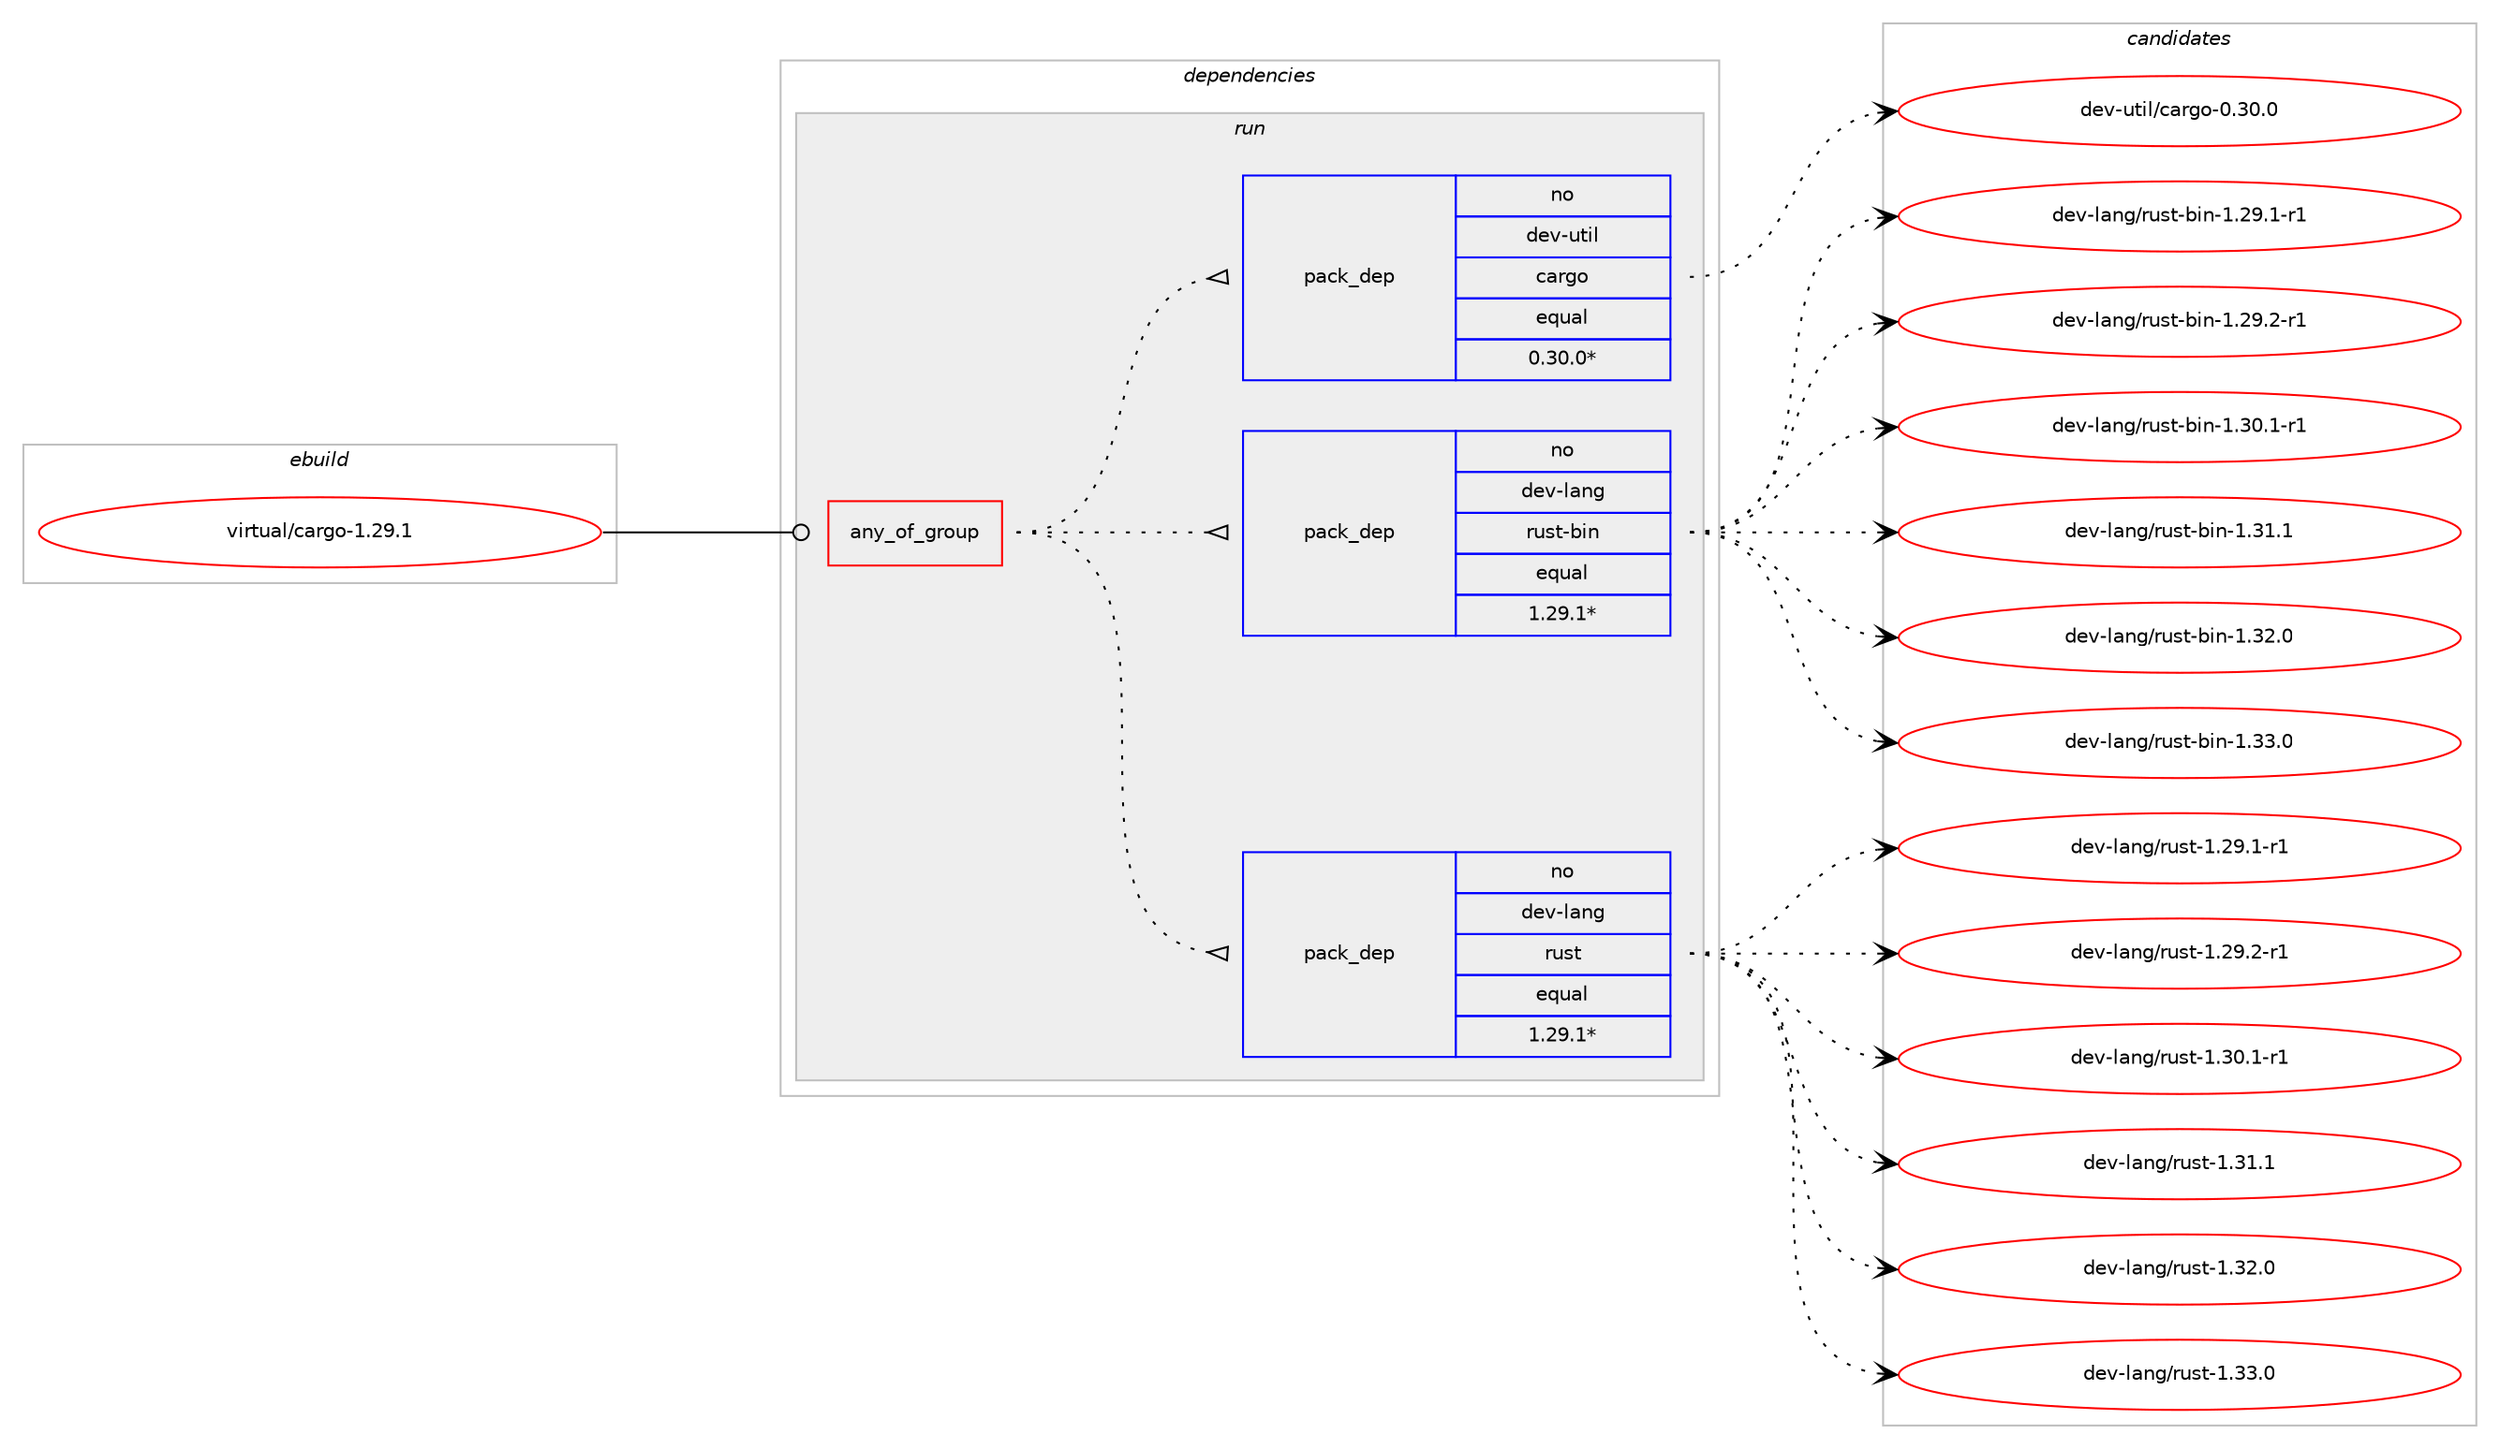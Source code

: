 digraph prolog {

# *************
# Graph options
# *************

newrank=true;
concentrate=true;
compound=true;
graph [rankdir=LR,fontname=Helvetica,fontsize=10,ranksep=1.5];#, ranksep=2.5, nodesep=0.2];
edge  [arrowhead=vee];
node  [fontname=Helvetica,fontsize=10];

# **********
# The ebuild
# **********

subgraph cluster_leftcol {
color=gray;
rank=same;
label=<<i>ebuild</i>>;
id [label="virtual/cargo-1.29.1", color=red, width=4, href="../virtual/cargo-1.29.1.svg"];
}

# ****************
# The dependencies
# ****************

subgraph cluster_midcol {
color=gray;
label=<<i>dependencies</i>>;
subgraph cluster_compile {
fillcolor="#eeeeee";
style=filled;
label=<<i>compile</i>>;
}
subgraph cluster_compileandrun {
fillcolor="#eeeeee";
style=filled;
label=<<i>compile and run</i>>;
}
subgraph cluster_run {
fillcolor="#eeeeee";
style=filled;
label=<<i>run</i>>;
subgraph any27798 {
dependency1740932 [label=<<TABLE BORDER="0" CELLBORDER="1" CELLSPACING="0" CELLPADDING="4"><TR><TD CELLPADDING="10">any_of_group</TD></TR></TABLE>>, shape=none, color=red];subgraph pack1249570 {
dependency1740933 [label=<<TABLE BORDER="0" CELLBORDER="1" CELLSPACING="0" CELLPADDING="4" WIDTH="220"><TR><TD ROWSPAN="6" CELLPADDING="30">pack_dep</TD></TR><TR><TD WIDTH="110">no</TD></TR><TR><TD>dev-lang</TD></TR><TR><TD>rust</TD></TR><TR><TD>equal</TD></TR><TR><TD>1.29.1*</TD></TR></TABLE>>, shape=none, color=blue];
}
dependency1740932:e -> dependency1740933:w [weight=20,style="dotted",arrowhead="oinv"];
subgraph pack1249571 {
dependency1740934 [label=<<TABLE BORDER="0" CELLBORDER="1" CELLSPACING="0" CELLPADDING="4" WIDTH="220"><TR><TD ROWSPAN="6" CELLPADDING="30">pack_dep</TD></TR><TR><TD WIDTH="110">no</TD></TR><TR><TD>dev-lang</TD></TR><TR><TD>rust-bin</TD></TR><TR><TD>equal</TD></TR><TR><TD>1.29.1*</TD></TR></TABLE>>, shape=none, color=blue];
}
dependency1740932:e -> dependency1740934:w [weight=20,style="dotted",arrowhead="oinv"];
subgraph pack1249572 {
dependency1740935 [label=<<TABLE BORDER="0" CELLBORDER="1" CELLSPACING="0" CELLPADDING="4" WIDTH="220"><TR><TD ROWSPAN="6" CELLPADDING="30">pack_dep</TD></TR><TR><TD WIDTH="110">no</TD></TR><TR><TD>dev-util</TD></TR><TR><TD>cargo</TD></TR><TR><TD>equal</TD></TR><TR><TD>0.30.0*</TD></TR></TABLE>>, shape=none, color=blue];
}
dependency1740932:e -> dependency1740935:w [weight=20,style="dotted",arrowhead="oinv"];
}
id:e -> dependency1740932:w [weight=20,style="solid",arrowhead="odot"];
}
}

# **************
# The candidates
# **************

subgraph cluster_choices {
rank=same;
color=gray;
label=<<i>candidates</i>>;

subgraph choice1249570 {
color=black;
nodesep=1;
choice100101118451089711010347114117115116454946505746494511449 [label="dev-lang/rust-1.29.1-r1", color=red, width=4,href="../dev-lang/rust-1.29.1-r1.svg"];
choice100101118451089711010347114117115116454946505746504511449 [label="dev-lang/rust-1.29.2-r1", color=red, width=4,href="../dev-lang/rust-1.29.2-r1.svg"];
choice100101118451089711010347114117115116454946514846494511449 [label="dev-lang/rust-1.30.1-r1", color=red, width=4,href="../dev-lang/rust-1.30.1-r1.svg"];
choice10010111845108971101034711411711511645494651494649 [label="dev-lang/rust-1.31.1", color=red, width=4,href="../dev-lang/rust-1.31.1.svg"];
choice10010111845108971101034711411711511645494651504648 [label="dev-lang/rust-1.32.0", color=red, width=4,href="../dev-lang/rust-1.32.0.svg"];
choice10010111845108971101034711411711511645494651514648 [label="dev-lang/rust-1.33.0", color=red, width=4,href="../dev-lang/rust-1.33.0.svg"];
dependency1740933:e -> choice100101118451089711010347114117115116454946505746494511449:w [style=dotted,weight="100"];
dependency1740933:e -> choice100101118451089711010347114117115116454946505746504511449:w [style=dotted,weight="100"];
dependency1740933:e -> choice100101118451089711010347114117115116454946514846494511449:w [style=dotted,weight="100"];
dependency1740933:e -> choice10010111845108971101034711411711511645494651494649:w [style=dotted,weight="100"];
dependency1740933:e -> choice10010111845108971101034711411711511645494651504648:w [style=dotted,weight="100"];
dependency1740933:e -> choice10010111845108971101034711411711511645494651514648:w [style=dotted,weight="100"];
}
subgraph choice1249571 {
color=black;
nodesep=1;
choice1001011184510897110103471141171151164598105110454946505746494511449 [label="dev-lang/rust-bin-1.29.1-r1", color=red, width=4,href="../dev-lang/rust-bin-1.29.1-r1.svg"];
choice1001011184510897110103471141171151164598105110454946505746504511449 [label="dev-lang/rust-bin-1.29.2-r1", color=red, width=4,href="../dev-lang/rust-bin-1.29.2-r1.svg"];
choice1001011184510897110103471141171151164598105110454946514846494511449 [label="dev-lang/rust-bin-1.30.1-r1", color=red, width=4,href="../dev-lang/rust-bin-1.30.1-r1.svg"];
choice100101118451089711010347114117115116459810511045494651494649 [label="dev-lang/rust-bin-1.31.1", color=red, width=4,href="../dev-lang/rust-bin-1.31.1.svg"];
choice100101118451089711010347114117115116459810511045494651504648 [label="dev-lang/rust-bin-1.32.0", color=red, width=4,href="../dev-lang/rust-bin-1.32.0.svg"];
choice100101118451089711010347114117115116459810511045494651514648 [label="dev-lang/rust-bin-1.33.0", color=red, width=4,href="../dev-lang/rust-bin-1.33.0.svg"];
dependency1740934:e -> choice1001011184510897110103471141171151164598105110454946505746494511449:w [style=dotted,weight="100"];
dependency1740934:e -> choice1001011184510897110103471141171151164598105110454946505746504511449:w [style=dotted,weight="100"];
dependency1740934:e -> choice1001011184510897110103471141171151164598105110454946514846494511449:w [style=dotted,weight="100"];
dependency1740934:e -> choice100101118451089711010347114117115116459810511045494651494649:w [style=dotted,weight="100"];
dependency1740934:e -> choice100101118451089711010347114117115116459810511045494651504648:w [style=dotted,weight="100"];
dependency1740934:e -> choice100101118451089711010347114117115116459810511045494651514648:w [style=dotted,weight="100"];
}
subgraph choice1249572 {
color=black;
nodesep=1;
choice1001011184511711610510847999711410311145484651484648 [label="dev-util/cargo-0.30.0", color=red, width=4,href="../dev-util/cargo-0.30.0.svg"];
dependency1740935:e -> choice1001011184511711610510847999711410311145484651484648:w [style=dotted,weight="100"];
}
}

}

